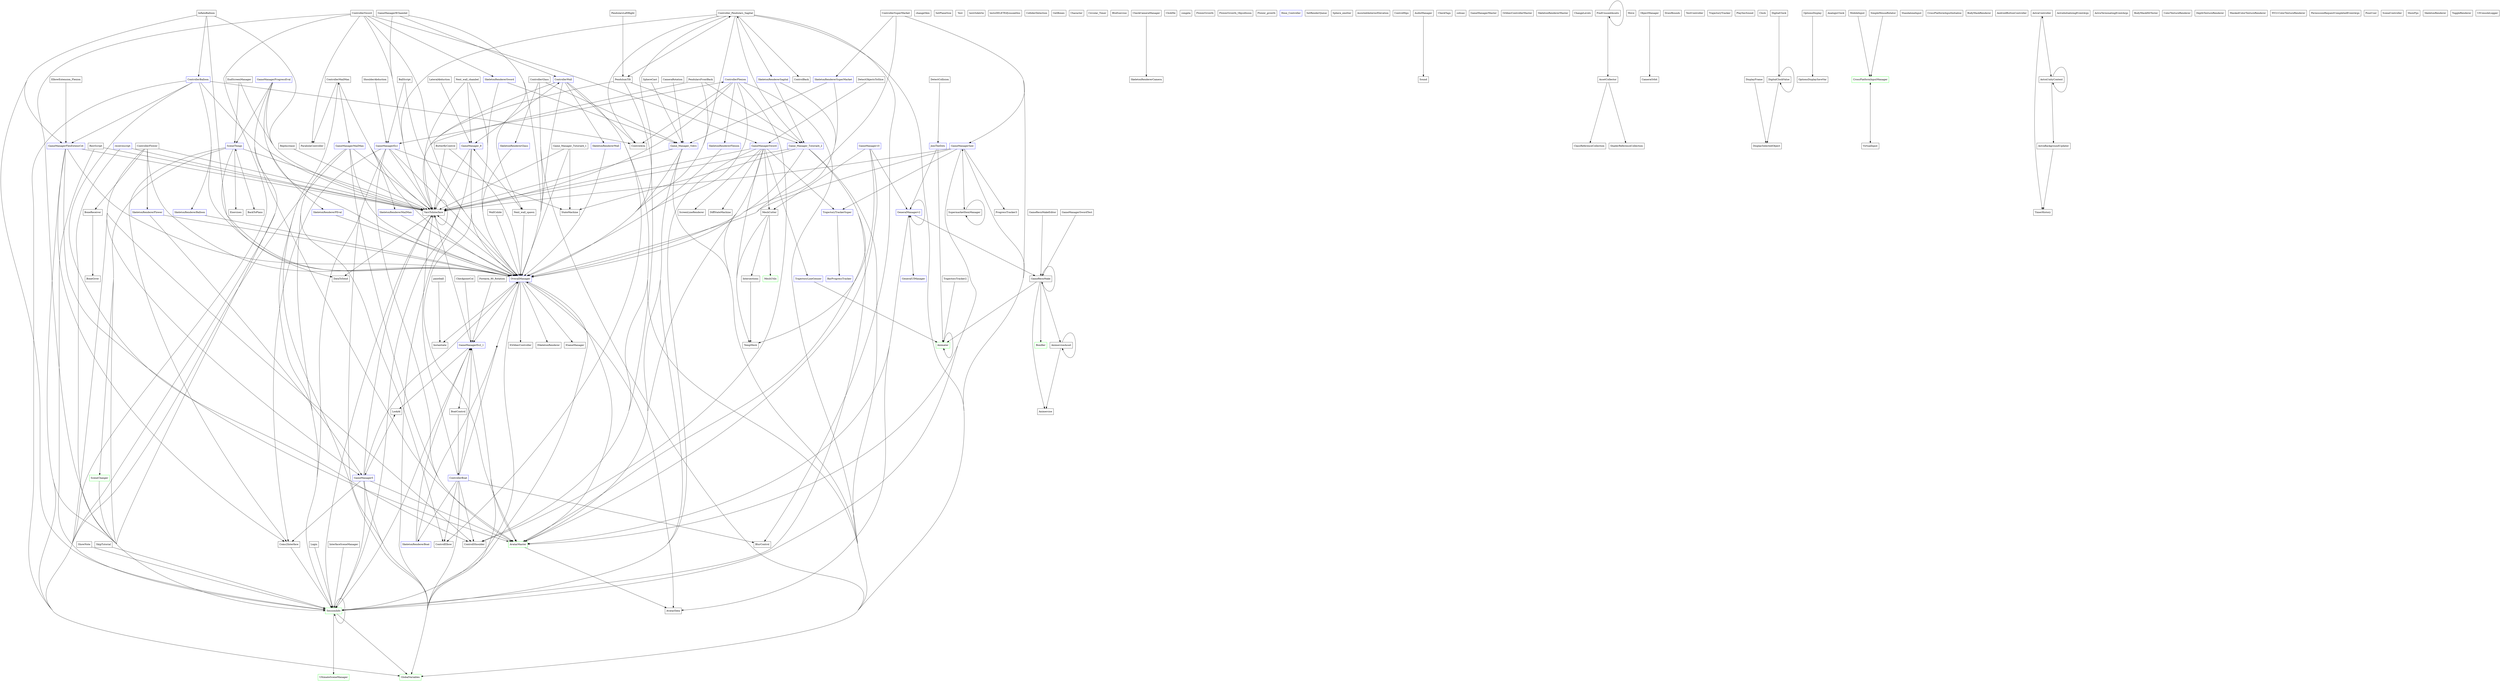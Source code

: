digraph  {
	graph [concentrate=true,
		nodesep=0.25,
		ranksep=5.0
	];
	BarProgressTracker	 [color=blue,
		shape=box];
	changeSkin	 [shape=box];
	ParabolaController	 [shape=box];
	RepIncrease	 [shape=box];
	VarsToInterface	 [shape=box];
	RepIncrease -> VarsToInterface;
	VarsToInterface -> VarsToInterface;
	SessionInfo	 [color=green,
		shape=box];
	VarsToInterface -> SessionInfo;
	OverallManager	 [color=blue,
		shape=box];
	VarsToInterface -> OverallManager;
	DataToSend	 [shape=box];
	VarsToInterface -> DataToSend;
	RestScript	 [shape=box];
	RestScript -> VarsToInterface;
	RestScript -> SessionInfo;
	SessionInfo -> SessionInfo;
	GlobalVariables	 [color=green,
		shape=box];
	SessionInfo -> GlobalVariables;
	UltimateSceneManager	 [color=green,
		shape=box];
	SessionInfo -> UltimateSceneManager;
	SetPlaneSize	 [shape=box];
	SkeletonRendererMailMan	 [color=blue,
		shape=box];
	SkeletonRendererMailMan -> OverallManager;
	OverallManager -> VarsToInterface;
	OverallManager -> SessionInfo;
	OverallManager -> GlobalVariables;
	GameManagerEx2_1	 [color=blue,
		shape=box];
	OverallManager -> GameManagerEx2_1;
	Instantiate	 [shape=box];
	OverallManager -> Instantiate;
	AvatarData	 [shape=box];
	OverallManager -> AvatarData;
	IGameManager	 [shape=box];
	OverallManager -> IGameManager;
	IOrbbecController	 [shape=box];
	OverallManager -> IOrbbecController;
	ISkeletonRenderer	 [shape=box];
	OverallManager -> ISkeletonRenderer;
	SkeletonRendererPEval	 [color=blue,
		shape=box];
	SkeletonRendererPEval -> OverallManager;
	SkeletonRendererSuperMarket	 [color=blue,
		shape=box];
	SkeletonRendererSuperMarket -> OverallManager;
	Game_Manager_Vidro	 [color=blue,
		shape=box];
	SkeletonRendererSuperMarket -> Game_Manager_Vidro;
	Game_Manager_Vidro -> VarsToInterface;
	Game_Manager_Vidro -> SessionInfo;
	Game_Manager_Vidro -> OverallManager;
	Game_Manager_Vidro -> GlobalVariables;
	AvatarMaster	 [color=green,
		shape=box];
	Game_Manager_Vidro -> AvatarMaster;
	SkipTutorial	 [shape=box];
	SkipTutorial -> SessionInfo;
	Test	 [shape=box];
	testrtidelrte	 [shape=box];
	testsDELETEifyouseethis	 [shape=box];
	ColliderDetection	 [shape=box];
	ControllerMailMan	 [shape=box];
	ControllerMailMan -> ParabolaController;
	ControllerMailMan -> VarsToInterface;
	ControllerMailMan -> SessionInfo;
	ControllerMailMan -> SkeletonRendererMailMan;
	ControllerMailMan -> OverallManager;
	GameManagerMailMan	 [color=blue,
		shape=box];
	ControllerMailMan -> GameManagerMailMan;
	ControllerMailMan -> GlobalVariables;
	GameManagerMailMan -> VarsToInterface;
	GameManagerMailMan -> SessionInfo;
	GameManagerMailMan -> OverallManager;
	GameManagerMailMan -> ControllerMailMan;
	GameManagerMailMan -> GlobalVariables;
	ControlElbow	 [shape=box];
	GameManagerMailMan -> ControlElbow;
	GameManagerMailMan -> AvatarMaster;
	ControllerSuperMarket	 [shape=box];
	ControllerSuperMarket -> OverallManager;
	ControllerSuperMarket -> SkeletonRendererSuperMarket;
	ControllerSuperMarket -> GlobalVariables;
	GameManagerSaw	 [color=blue,
		shape=box];
	ControllerSuperMarket -> GameManagerSaw;
	GameManagerSaw -> VarsToInterface;
	GameManagerSaw -> SessionInfo;
	GameManagerSaw -> OverallManager;
	GameManagerSaw -> GlobalVariables;
	GameManagerSaw -> AvatarMaster;
	SupermarketItemManager	 [shape=box];
	GameManagerSaw -> SupermarketItemManager;
	ProgressTracker3	 [shape=box];
	GameManagerSaw -> ProgressTracker3;
	TrajectoryTrackerSuper	 [color=blue,
		shape=box];
	GameManagerSaw -> TrajectoryTrackerSuper;
	ControllerSword	 [shape=box];
	ControllerSword -> ParabolaController;
	ControllerSword -> VarsToInterface;
	ControllerSword -> SessionInfo;
	ControllerSword -> OverallManager;
	ControllerSword -> GlobalVariables;
	SkeletonRendererSword	 [color=blue,
		shape=box];
	ControllerSword -> SkeletonRendererSword;
	GameManagerSword	 [color=blue,
		shape=box];
	ControllerSword -> GameManagerSword;
	SkeletonRendererSword -> OverallManager;
	SkeletonRendererSword -> Game_Manager_Vidro;
	GameManagerSword -> VarsToInterface;
	GameManagerSword -> SessionInfo;
	GameManagerSword -> OverallManager;
	GameManagerSword -> GlobalVariables;
	GameManagerSword -> AvatarMaster;
	GameManagerSword -> TrajectoryTrackerSuper;
	MeshCutter	 [shape=box];
	GameManagerSword -> MeshCutter;
	TempMesh	 [shape=box];
	GameManagerSword -> TempMesh;
	ScreenLineRenderer	 [shape=box];
	GameManagerSword -> ScreenLineRenderer;
	DiffStateMachine	 [shape=box];
	GameManagerSword -> DiffStateMachine;
	TrajectoryLineGenner	 [color=blue,
		shape=box];
	GameManagerSword -> TrajectoryLineGenner;
	DetectCollision	 [shape=box];
	JoinTheDots	 [color=blue,
		shape=box];
	DetectCollision -> JoinTheDots;
	GeneralManagerv2	 [color=blue,
		shape=box];
	JoinTheDots -> GeneralManagerv2;
	Animater	 [color=green,
		shape=box];
	JoinTheDots -> Animater;
	EndScreenManager	 [shape=box];
	EndScreenManager -> VarsToInterface;
	SceneThings	 [color=blue,
		shape=box];
	EndScreenManager -> SceneThings;
	SceneThings -> VarsToInterface;
	SceneThings -> SessionInfo;
	BackToPlans	 [shape=box];
	SceneThings -> BackToPlans;
	Coms2Interface	 [shape=box];
	SceneThings -> Coms2Interface;
	SceneThings -> DataToSend;
	Exercises	 [shape=box];
	SceneThings -> Exercises;
	SceneChanger	 [color=green,
		shape=box];
	SceneThings -> SceneChanger;
	AvatarMaster -> OverallManager;
	AvatarMaster -> AvatarData;
	GameManagerProgressEval	 [color=blue,
		shape=box];
	GameManagerProgressEval -> VarsToInterface;
	GameManagerProgressEval -> SessionInfo;
	GameManagerProgressEval -> OverallManager;
	GameManagerProgressEval -> SkeletonRendererPEval;
	GameManagerProgressEval -> GlobalVariables;
	GameManagerProgressEval -> SceneThings;
	GameManagerProgressEval -> AvatarMaster;
	SupermarketItemManager -> GameManagerSaw;
	SupermarketItemManager -> SupermarketItemManager;
	TrajectoryTrackerSuper -> BarProgressTracker;
	GeneralUIManager	 [color=blue,
		shape=box];
	GeneralUIManager -> GeneralManagerv2;
	GeneralManagerv2 -> AvatarMaster;
	GeneralManagerv2 -> GeneralUIManager;
	GeneralManagerv2 -> GeneralManagerv2;
	GeneralManagerv2 -> AvatarData;
	GameRecnMake	 [shape=box];
	GeneralManagerv2 -> GameRecnMake;
	GetBones	 [shape=box];
	Character	 [shape=box];
	BackToPlans -> SceneThings;
	Coms2Interface -> SessionInfo;
	Login	 [shape=box];
	Login -> SessionInfo;
	receivescript	 [color=blue,
		shape=box];
	receivescript -> VarsToInterface;
	receivescript -> SessionInfo;
	SceneChanger -> SessionInfo;
	GameManager10	 [color=blue,
		shape=box];
	GameManager10 -> AvatarMaster;
	GameManager10 -> GeneralManagerv2;
	GameManager10 -> MeshCutter;
	GameManager10 -> TempMesh;
	MeshCutter -> TempMesh;
	Intersections	 [shape=box];
	MeshCutter -> Intersections;
	MeshUtils	 [color=green,
		shape=box];
	MeshCutter -> MeshUtils;
	GameManager5	 [color=blue,
		shape=box];
	GameManager5 -> VarsToInterface;
	GameManager5 -> SessionInfo;
	GameManager5 -> OverallManager;
	GameManager5 -> GlobalVariables;
	GameManager5 -> AvatarMaster;
	GameManager5 -> Coms2Interface;
	LookAt	 [shape=box];
	GameManager5 -> LookAt;
	LookAt -> GameManager5;
	GameManager9Chambel	 [shape=box];
	GameManager9Chambel -> VarsToInterface;
	GameManager9Chambel -> OverallManager;
	Next_wall_spawn	 [shape=box];
	GameManager9Chambel -> Next_wall_spawn;
	ControllerWall	 [color=blue,
		shape=box];
	GameManager9Chambel -> ControllerWall;
	Next_wall_spawn -> OverallManager;
	GameManager_9	 [color=blue,
		shape=box];
	Next_wall_spawn -> GameManager_9;
	ControllerWall -> VarsToInterface;
	ControllerWall -> OverallManager;
	ControllerWall -> GlobalVariables;
	ControllerWall -> ControlElbow;
	ControllerWall -> GameManager_9;
	ControlArm	 [shape=box];
	ControllerWall -> ControlArm;
	ControllShoulder	 [shape=box];
	ControllerWall -> ControllShoulder;
	SkeletonRendererWall	 [color=blue,
		shape=box];
	ControllerWall -> SkeletonRendererWall;
	GameManagerEx1	 [color=blue,
		shape=box];
	GameManagerEx1 -> VarsToInterface;
	GameManagerEx1 -> SessionInfo;
	GameManagerEx1 -> OverallManager;
	GameManagerEx1 -> GlobalVariables;
	GameManagerEx1 -> AvatarMaster;
	GameManagerEx1 -> Coms2Interface;
	ControllerFlexion	 [color=blue,
		shape=box];
	GameManagerEx1 -> ControllerFlexion;
	StateMachine	 [shape=box];
	GameManagerEx1 -> StateMachine;
	ControllerFlexion -> VarsToInterface;
	ControllerFlexion -> OverallManager;
	ControllerFlexion -> GlobalVariables;
	ControllerFlexion -> GameManagerEx1;
	ControllerFlexion -> ControlArm;
	ControllerFlexion -> ControllShoulder;
	SkeletonRendererFlexion	 [color=blue,
		shape=box];
	ControllerFlexion -> SkeletonRendererFlexion;
	GameManagerEx2_1 -> VarsToInterface;
	GameManagerEx2_1 -> SessionInfo;
	GameManagerEx2_1 -> OverallManager;
	GameManagerEx2_1 -> GlobalVariables;
	GameManagerEx2_1 -> AvatarMaster;
	GameManagerEx2_1 -> LookAt;
	BoatControl	 [shape=box];
	GameManagerEx2_1 -> BoatControl;
	BoatControl -> GameManagerEx2_1;
	ControllerBoat	 [color=blue,
		shape=box];
	BoatControl -> ControllerBoat;
	GameManagerFlexExtensCot	 [color=blue,
		shape=box];
	GameManagerFlexExtensCot -> VarsToInterface;
	GameManagerFlexExtensCot -> SessionInfo;
	GameManagerFlexExtensCot -> OverallManager;
	GameManagerFlexExtensCot -> GlobalVariables;
	GameManagerFlexExtensCot -> AvatarMaster;
	GameManagerFlexExtensCot -> Coms2Interface;
	GameManager_9 -> VarsToInterface;
	GameManager_9 -> SessionInfo;
	GameManager_9 -> OverallManager;
	GameManager_9 -> GlobalVariables;
	GameManager_9 -> AvatarMaster;
	GameManager_9 -> Next_wall_spawn;
	GameManager_9 -> ControllerWall;
	Game_Manager_Tutorial4_1	 [shape=box];
	Game_Manager_Tutorial4_1 -> VarsToInterface;
	Game_Manager_Tutorial4_1 -> OverallManager;
	Game_Manager_Tutorial4_1 -> StateMachine;
	Game_Manager_Tutorial4_2	 [color=blue,
		shape=box];
	Game_Manager_Tutorial4_2 -> VarsToInterface;
	Game_Manager_Tutorial4_2 -> SessionInfo;
	Game_Manager_Tutorial4_2 -> OverallManager;
	Game_Manager_Tutorial4_2 -> GlobalVariables;
	Game_Manager_Tutorial4_2 -> AvatarMaster;
	Game_Manager_Tutorial4_2 -> StateMachine;
	Circular_Timer	 [shape=box];
	BallScript	 [shape=box];
	BallScript -> OverallManager;
	BallScript -> GameManagerEx1;
	ControllerBoat -> VarsToInterface;
	ControllerBoat -> OverallManager;
	ControllerBoat -> GlobalVariables;
	ControllerBoat -> ControlElbow;
	ControllerBoat -> GameManagerEx2_1;
	ControllerBoat -> ControllShoulder;
	BlurControl	 [shape=box];
	ControllerBoat -> BlurControl;
	SkeletonRendererBoat	 [color=blue,
		shape=box];
	ControllerBoat -> SkeletonRendererBoat;
	BtnExercise	 [shape=box];
	ButterflyControl	 [shape=box];
	ButterflyControl -> VarsToInterface;
	ButterflyControl -> OverallManager;
	CameraRotation	 [shape=box];
	CameraRotation -> Game_Manager_Vidro;
	CheckCameraManager	 [shape=box];
	SkeletonRendererCamera	 [shape=box];
	CheckCameraManager -> SkeletonRendererCamera;
	CheckpointCol	 [shape=box];
	CheckpointCol -> GameManagerEx2_1;
	ClickMe	 [shape=box];
	congela	 [shape=box];
	Controller_Pendulars_Sagital	 [shape=box];
	Controller_Pendulars_Sagital -> VarsToInterface;
	Controller_Pendulars_Sagital -> OverallManager;
	Controller_Pendulars_Sagital -> GlobalVariables;
	Controller_Pendulars_Sagital -> Game_Manager_Tutorial4_2;
	PendulumTilt	 [shape=box];
	Controller_Pendulars_Sagital -> PendulumTilt;
	Controller_Pendulars_Sagital -> ControlArm;
	ControlBack	 [shape=box];
	Controller_Pendulars_Sagital -> ControlBack;
	Controller_Pendulars_Sagital -> ControllShoulder;
	SkeletonRendererSagital	 [color=blue,
		shape=box];
	Controller_Pendulars_Sagital -> SkeletonRendererSagital;
	Controller_Pendulars_Sagital -> BlurControl;
	PendulumTilt -> VarsToInterface;
	PendulumTilt -> OverallManager;
	PendulumTilt -> Game_Manager_Tutorial4_2;
	PendulumTilt -> Controller_Pendulars_Sagital;
	SkeletonRendererSagital -> OverallManager;
	SkeletonRendererSagital -> Game_Manager_Tutorial4_2;
	SkeletonRendererSagital -> Controller_Pendulars_Sagital;
	FlowerGrowth	 [shape=box];
	FlowerGrowth_Objcollision	 [shape=box];
	Flower_growth	 [shape=box];
	Hose_Controller	 [color=blue,
		shape=box];
	InflateBalloon	 [shape=box];
	InflateBalloon -> VarsToInterface;
	InflateBalloon -> SessionInfo;
	InflateBalloon -> OverallManager;
	InflateBalloon -> GameManagerFlexExtensCot;
	ControllerBalloon	 [color=blue,
		shape=box];
	InflateBalloon -> ControllerBalloon;
	ControllerBalloon -> VarsToInterface;
	ControllerBalloon -> OverallManager;
	ControllerBalloon -> GlobalVariables;
	ControllerBalloon -> GameManagerFlexExtensCot;
	ControllerBalloon -> ControlArm;
	ControllerBalloon -> ControllShoulder;
	SkeletonRendererBalloon	 [color=blue,
		shape=box];
	ControllerBalloon -> SkeletonRendererBalloon;
	Next_wall_chambel	 [shape=box];
	Next_wall_chambel -> VarsToInterface;
	Next_wall_chambel -> OverallManager;
	Next_wall_chambel -> GameManager_9;
	paintball	 [shape=box];
	paintball -> Instantiate;
	SetRenderQueue	 [shape=box];
	ShowNote	 [shape=box];
	ShowNote -> SessionInfo;
	SphereCast	 [shape=box];
	SphereCast -> Game_Manager_Vidro;
	Sphere_emitter	 [shape=box];
	WallColide	 [shape=box];
	WallColide -> OverallManager;
	AssistedAnteriorElevation	 [shape=box];
	ControlHips	 [shape=box];
	ElbowExtension_Flexion	 [shape=box];
	ElbowExtension_Flexion -> GameManagerFlexExtensCot;
	Forearm_90_Rotation	 [shape=box];
	Forearm_90_Rotation -> GameManagerEx2_1;
	LateralAbduction	 [shape=box];
	LateralAbduction -> GameManager_9;
	PendularsFrontBack	 [shape=box];
	PendularsFrontBack -> VarsToInterface;
	PendularsFrontBack -> OverallManager;
	PendularsFrontBack -> Game_Manager_Tutorial4_2;
	PendularsLeftRight	 [shape=box];
	PendularsLeftRight -> PendulumTilt;
	ShoulderAbduction	 [shape=box];
	ShoulderAbduction -> GameManagerEx1;
	AudioManager	 [shape=box];
	Sound	 [shape=box];
	AudioManager -> Sound;
	InterfaceSceneManager	 [shape=box];
	InterfaceSceneManager -> SessionInfo;
	SkeletonRendererBoat -> OverallManager;
	SkeletonRendererBoat -> GameManagerEx2_1;
	BoneGiver	 [shape=box];
	BoneReceiver	 [shape=box];
	BoneReceiver -> BoneGiver;
	CheckTags	 [shape=box];
	colisao	 [shape=box];
	SkeletonRendererBalloon -> OverallManager;
	SkeletonRendererFlexion -> OverallManager;
	ControllerFlower	 [shape=box];
	ControllerFlower -> VarsToInterface;
	ControllerFlower -> OverallManager;
	ControllerFlower -> GlobalVariables;
	ControllerFlower -> GameManager5;
	ControllerFlower -> ControllShoulder;
	ControllerFlower -> BoneReceiver;
	SkeletonRendererFlower	 [color=blue,
		shape=box];
	ControllerFlower -> SkeletonRendererFlower;
	SkeletonRendererFlower -> OverallManager;
	SkeletonRendererFlower -> GameManager5;
	SkeletonRendererWall -> OverallManager;
	SkeletonRendererGlass	 [color=blue,
		shape=box];
	SkeletonRendererGlass -> OverallManager;
	GameManagerMaster	 [shape=box];
	OrbbecControllerMaster	 [shape=box];
	SkeletonRendererMaster	 [shape=box];
	ChangeLevels	 [shape=box];
	ControllerGlass	 [shape=box];
	ControllerGlass -> OverallManager;
	ControllerGlass -> Game_Manager_Vidro;
	ControllerGlass -> GlobalVariables;
	ControllerGlass -> SkeletonRendererGlass;
	AssetCollector	 [shape=box];
	ClassReferenceCollection	 [shape=box];
	AssetCollector -> ClassReferenceCollection;
	ShaderReferenceCollection	 [shape=box];
	AssetCollector -> ShaderReferenceCollection;
	FindUnusedAssets	 [shape=box];
	FindUnusedAssets -> AssetCollector;
	FindUnusedAssets -> FindUnusedAssets;
	DetectObjectsToSlice	 [shape=box];
	DetectObjectsToSlice -> GameManagerSword;
	Move	 [shape=box];
	CameraOrbit	 [shape=box];
	DrawBounds	 [shape=box];
	TrajectoryLineGenner -> Animater;
	GameManagerSwordTest	 [shape=box];
	GameManagerSwordTest -> GameRecnMake;
	GameRecnMake -> GameRecnMake;
	Animercise	 [shape=box];
	GameRecnMake -> Animercise;
	AnimerciseAsset	 [shape=box];
	GameRecnMake -> AnimerciseAsset;
	GameRecnMake -> Animater;
	Bonifier	 [color=green,
		shape=box];
	GameRecnMake -> Bonifier;
	ObjectManager	 [shape=box];
	ObjectManager -> CameraOrbit;
	Intersections -> TempMesh;
	TestController	 [shape=box];
	AnimerciseAsset -> Animercise;
	AnimerciseAsset -> AnimerciseAsset;
	Animater -> Animater;
	GameRecnMakeEditor	 [shape=box];
	GameRecnMakeEditor -> GameRecnMake;
	TrajectoryTracker	 [shape=box];
	TrajectoryTracker2	 [shape=box];
	TrajectoryTracker2 -> Animater;
	PlaySecSound	 [shape=box];
	Clock	 [shape=box];
	DisplayFrame	 [shape=box];
	DisplaySelectedObject	 [shape=box];
	DisplayFrame -> DisplaySelectedObject;
	OptionsDisplay	 [shape=box];
	OptionsDisplaySaveVar	 [shape=box];
	OptionsDisplay -> OptionsDisplaySaveVar;
	AnalogicClock	 [shape=box];
	DigitalClock	 [shape=box];
	DigitalClockValue	 [shape=box];
	DigitalClock -> DigitalClockValue;
	DigitalClockValue -> DisplaySelectedObject;
	DigitalClockValue -> DigitalClockValue;
	CrossPlatformInputManager	 [color=green,
		shape=box];
	VirtualInput	 [shape=box];
	CrossPlatformInputManager -> VirtualInput;
	VirtualInput -> CrossPlatformInputManager;
	MobileInput	 [shape=box];
	MobileInput -> CrossPlatformInputManager;
	StandaloneInput	 [shape=box];
	CrossPlatformInputInitialize	 [shape=box];
	SimpleMouseRotator	 [shape=box];
	SimpleMouseRotator -> CrossPlatformInputManager;
	BodyMaskRenderer	 [shape=box];
	AndroidButtonController	 [shape=box];
	AstraBackgroundUpdater	 [shape=box];
	TimerHistory	 [shape=box];
	AstraBackgroundUpdater -> TimerHistory;
	AstraController	 [shape=box];
	AstraController -> TimerHistory;
	AstraUnityContext	 [shape=box];
	AstraController -> AstraUnityContext;
	AstraUnityContext -> AstraBackgroundUpdater;
	AstraUnityContext -> AstraController;
	AstraUnityContext -> AstraUnityContext;
	AstraInitializingEventArgs	 [shape=box];
	AstraTerminatingEventArgs	 [shape=box];
	BodyMaskHitTester	 [shape=box];
	ColorTextureRenderer	 [shape=box];
	DepthTextureRenderer	 [shape=box];
	MaskedColorTextureRenderer	 [shape=box];
	NV21ColorTextureRenderer	 [shape=box];
	PermissionRequestCompletedEventArgs	 [shape=box];
	PoseUser	 [shape=box];
	SceneController	 [shape=box];
	ShowFps	 [shape=box];
	SkeletonRenderer	 [shape=box];
	ToggleRenderer	 [shape=box];
	UIConsoleLogger	 [shape=box];
}
